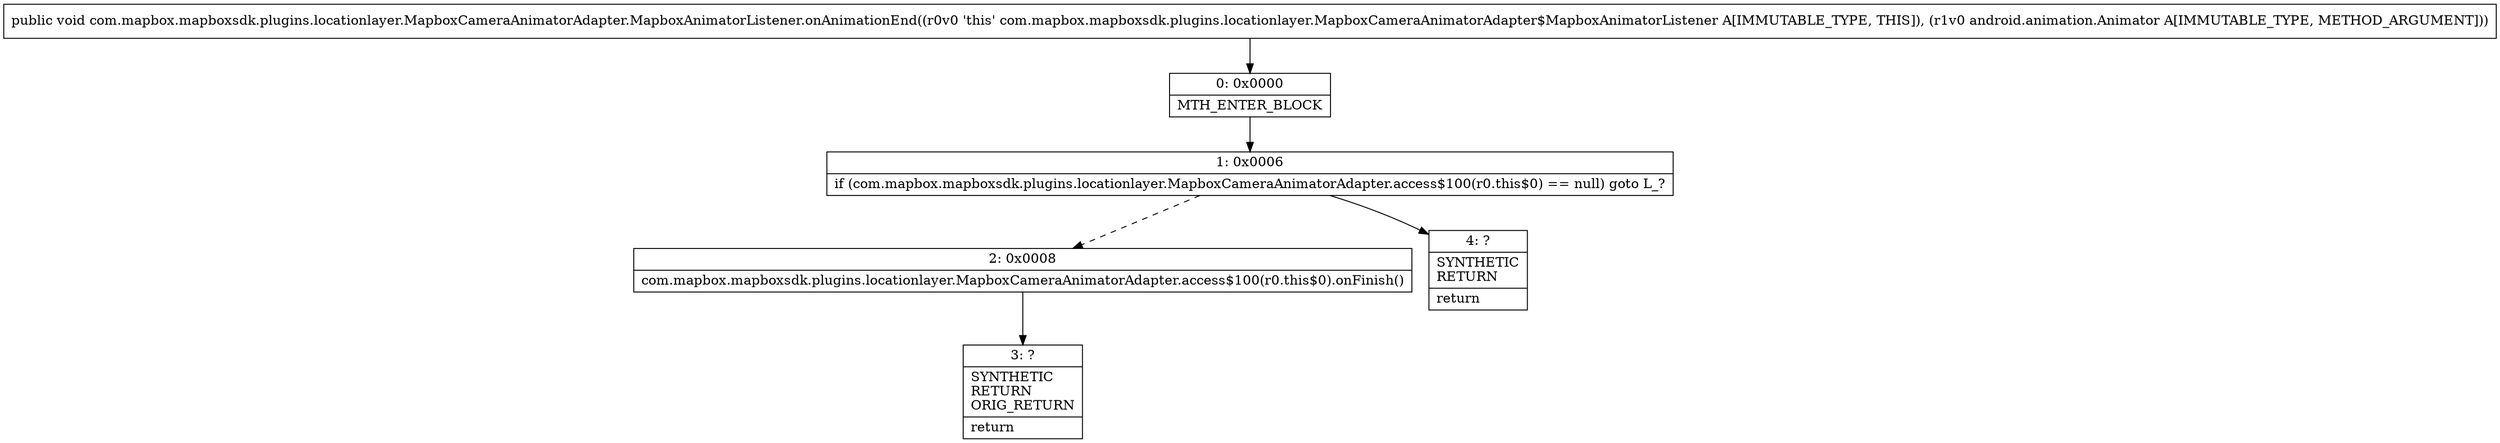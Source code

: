 digraph "CFG forcom.mapbox.mapboxsdk.plugins.locationlayer.MapboxCameraAnimatorAdapter.MapboxAnimatorListener.onAnimationEnd(Landroid\/animation\/Animator;)V" {
Node_0 [shape=record,label="{0\:\ 0x0000|MTH_ENTER_BLOCK\l}"];
Node_1 [shape=record,label="{1\:\ 0x0006|if (com.mapbox.mapboxsdk.plugins.locationlayer.MapboxCameraAnimatorAdapter.access$100(r0.this$0) == null) goto L_?\l}"];
Node_2 [shape=record,label="{2\:\ 0x0008|com.mapbox.mapboxsdk.plugins.locationlayer.MapboxCameraAnimatorAdapter.access$100(r0.this$0).onFinish()\l}"];
Node_3 [shape=record,label="{3\:\ ?|SYNTHETIC\lRETURN\lORIG_RETURN\l|return\l}"];
Node_4 [shape=record,label="{4\:\ ?|SYNTHETIC\lRETURN\l|return\l}"];
MethodNode[shape=record,label="{public void com.mapbox.mapboxsdk.plugins.locationlayer.MapboxCameraAnimatorAdapter.MapboxAnimatorListener.onAnimationEnd((r0v0 'this' com.mapbox.mapboxsdk.plugins.locationlayer.MapboxCameraAnimatorAdapter$MapboxAnimatorListener A[IMMUTABLE_TYPE, THIS]), (r1v0 android.animation.Animator A[IMMUTABLE_TYPE, METHOD_ARGUMENT])) }"];
MethodNode -> Node_0;
Node_0 -> Node_1;
Node_1 -> Node_2[style=dashed];
Node_1 -> Node_4;
Node_2 -> Node_3;
}

